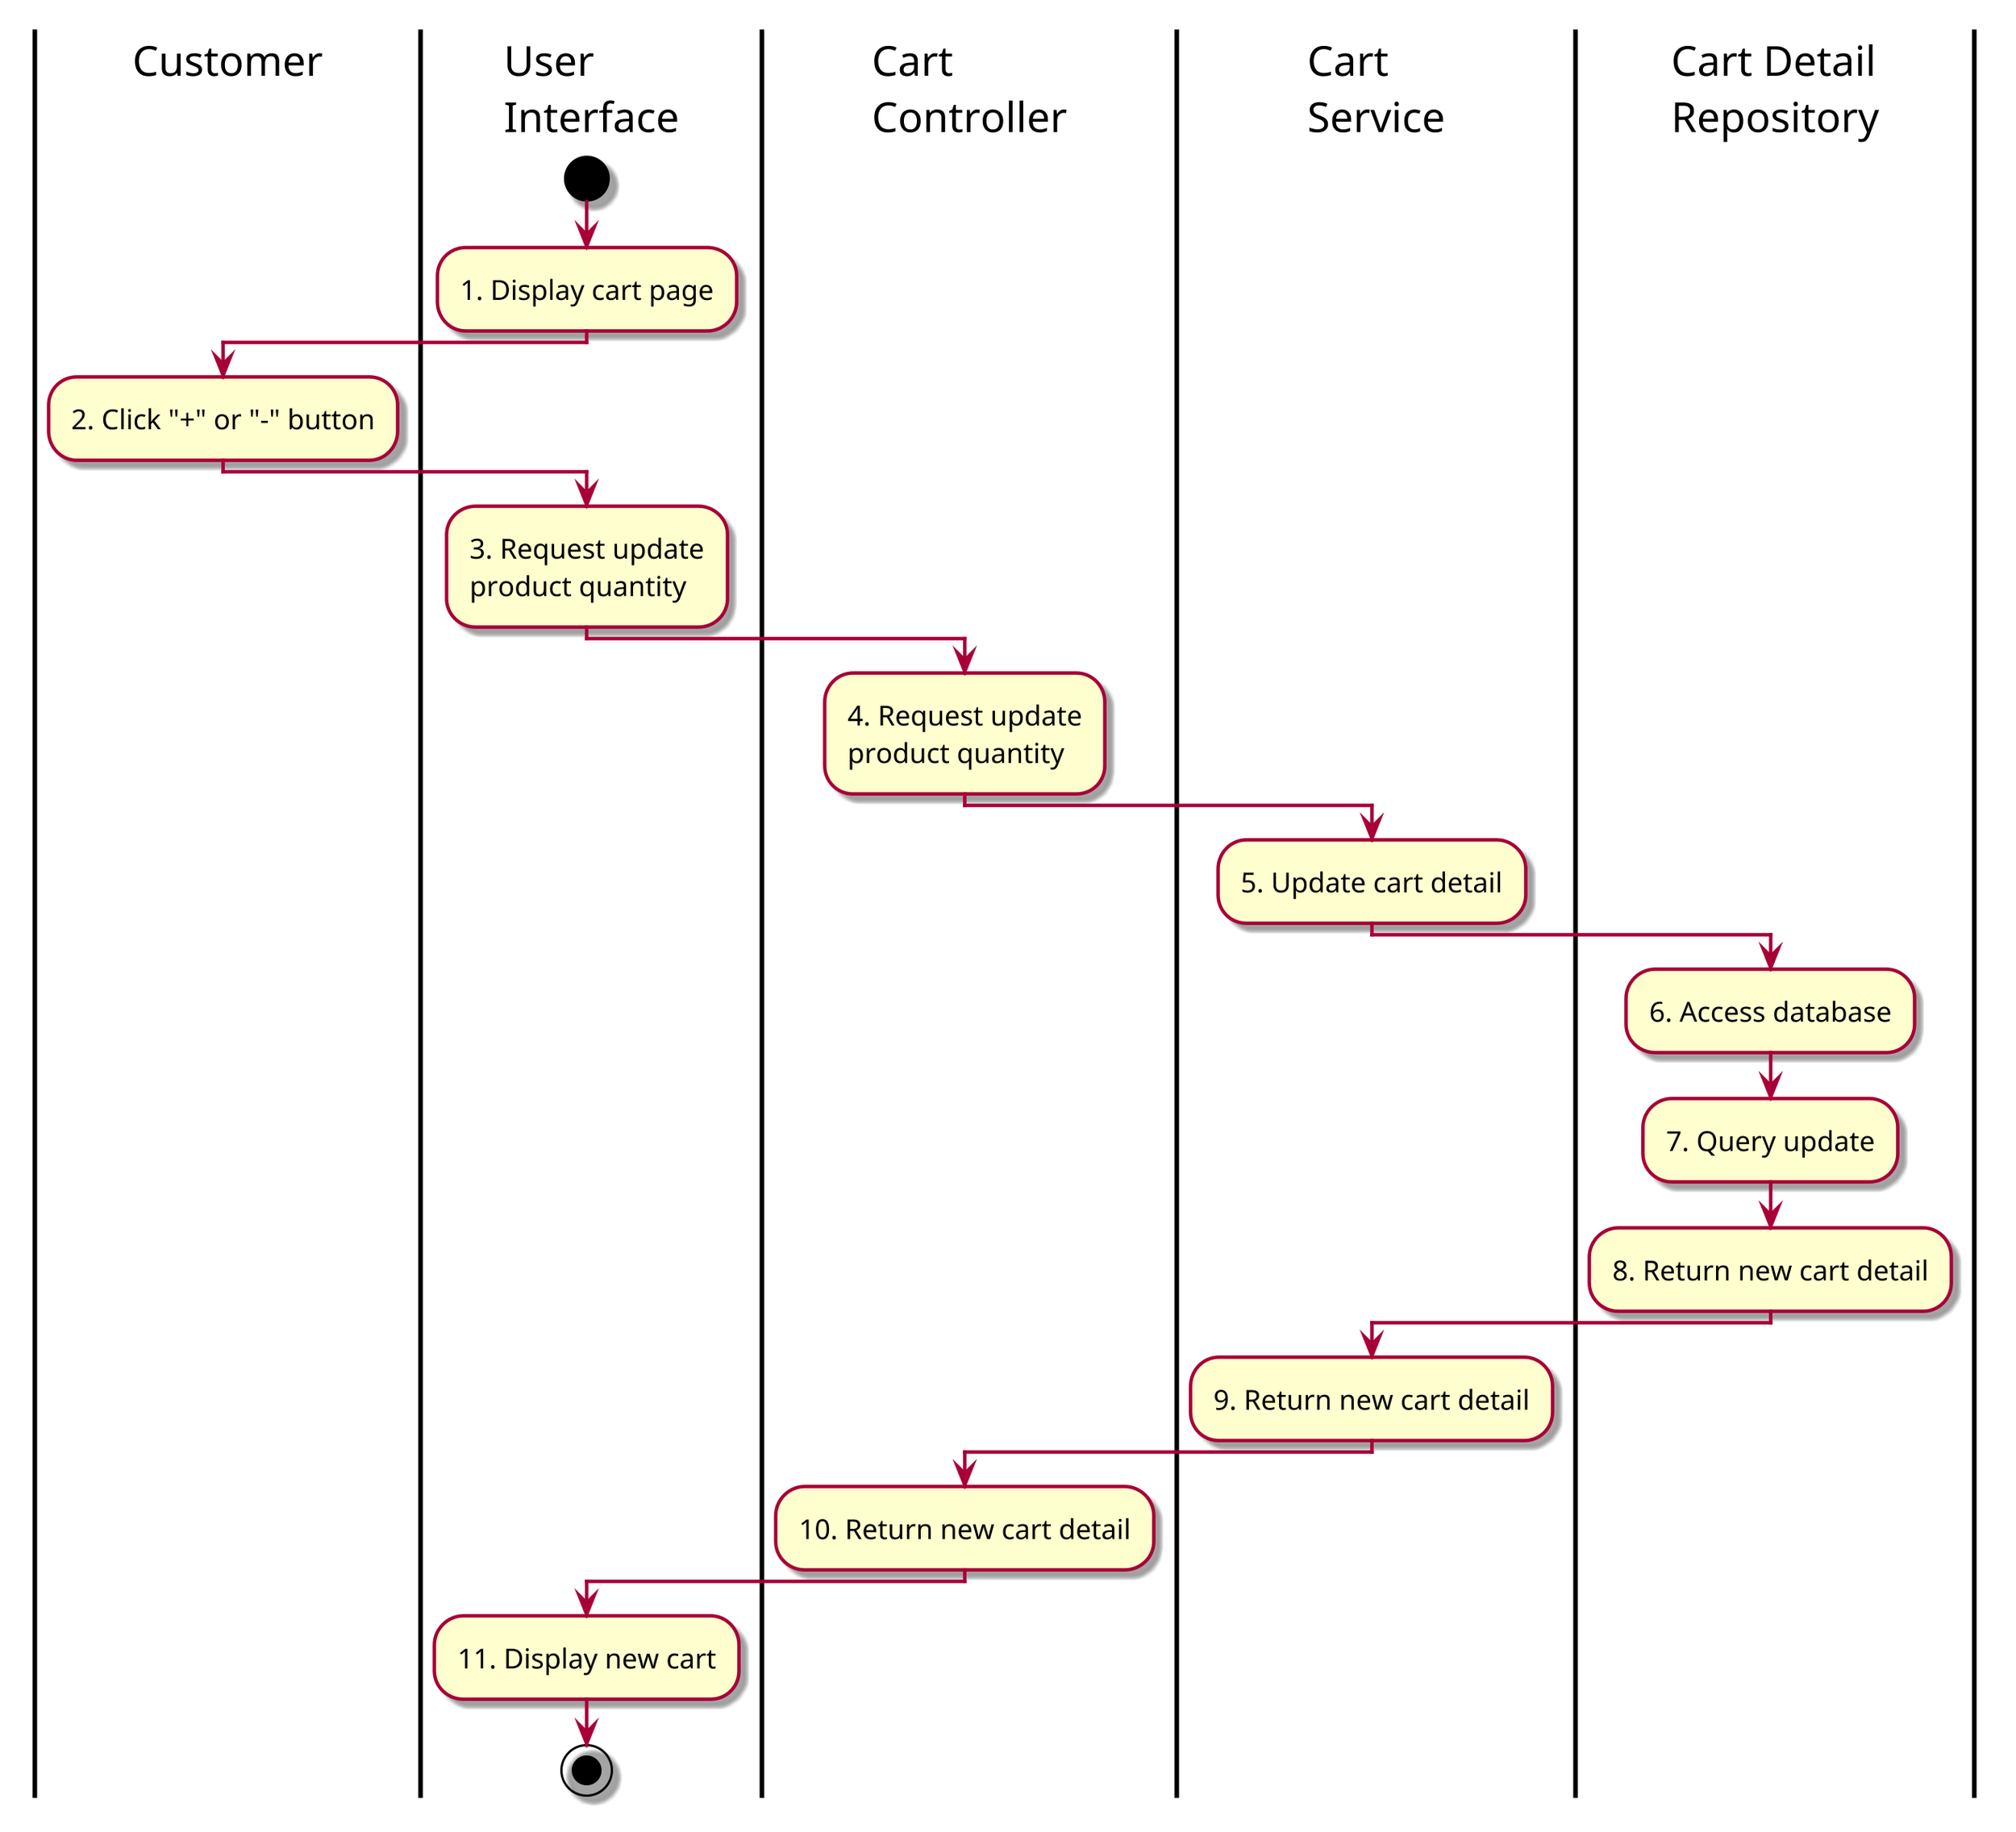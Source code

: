 @startuml ActUpdateProductQuantity

skin rose
scale 3

|Customer|
|User\nInterface|
|Cart\nController|
|Cart\nService|
|Cart Detail\nRepository|
|User\nInterface|
start
:1. Display cart page;
|Customer|
:2. Click "+" or "-" button;
|User\nInterface|
:3. Request update\nproduct quantity;
|Cart\nController|
:4. Request update\nproduct quantity;
|Cart\nService|
:5. Update cart detail;
|Cart Detail\nRepository|
:6. Access database;
:7. Query update;
:8. Return new cart detail;
|Cart\nService|
:9. Return new cart detail;
|Cart\nController|
:10. Return new cart detail;
|User\nInterface|
:11. Display new cart;
stop

@enduml